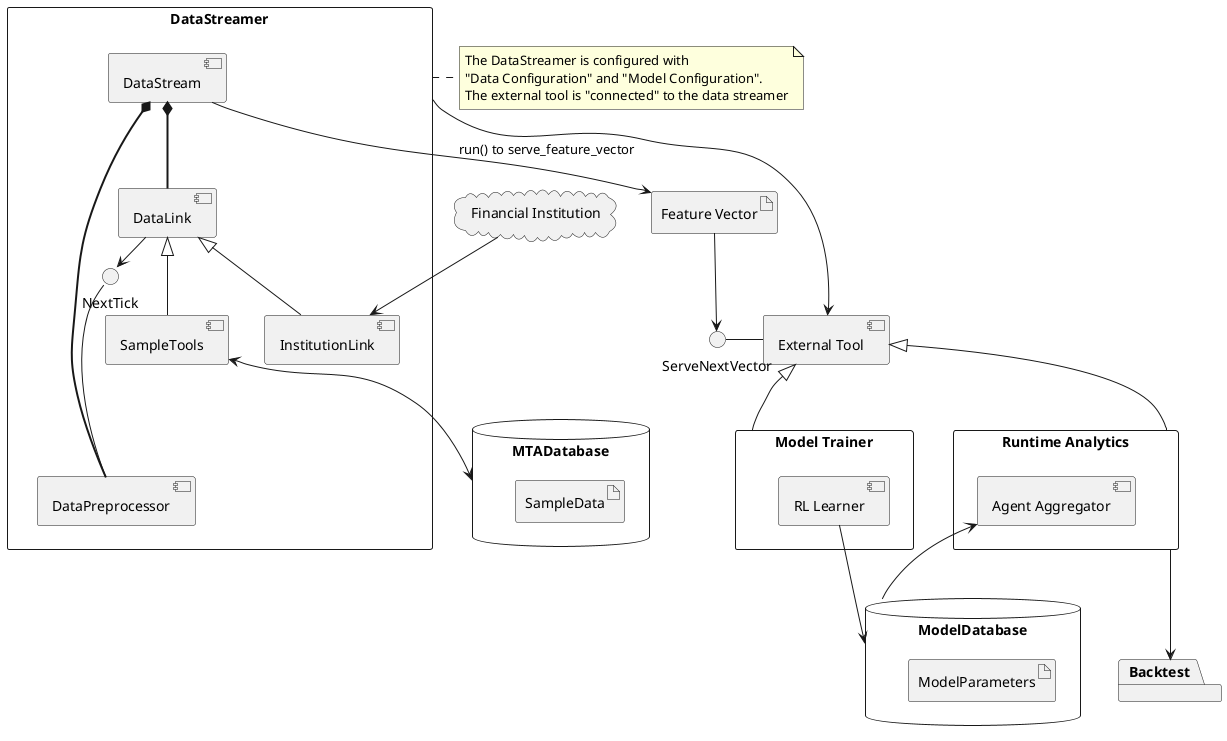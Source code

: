 @startuml
'skinparam linetype ortho
skinparam packageStyle rectangle
top to bottom direction

cloud "Financial Institution" {
}

database MTADatabase  {
    artifact SampleData
}

package DataStreamer  {
    NextTick - [DataPreprocessor]
    [SampleTools]
    [InstitutionLink]
    component DataPreprocessor {
    }
    
    [DataStream]
    DataStream *== [DataPreprocessor]
    DataStream *== [DataLink]

    SampleTools -[hidden]-> [DataPreprocessor]
    InstitutionLink -[hidden]-> [DataPreprocessor]

    [DataLink]
    [InstitutionLink] -up-|> [DataLink]
    [SampleTools] -up-|> [DataLink]
    [DataLink] -> NextTick
}


note right of DataStreamer
    The DataStreamer is configured with
    "Data Configuration" and "Model Configuration".
    The external tool is "connected" to the data streamer
end note

"Financial Institution" --> InstitutionLink
SampleTools <--> MTADatabase

artifact "Feature Vector" as fv
DataStream -down-> fv : "run() to serve_feature_vector"

component "External Tool"

DataStreamer --> "External Tool"

package "Model Trainer" {
    [RL Learner]
}
package "Runtime Analytics" {
    [Agent Aggregator]
}
package Backtest


"Runtime Analytics" -up-|> [External Tool]
"Model Trainer" -up-|> [External Tool]
ServeNextVector - [External Tool]
fv -down-> ServeNextVector

"Runtime Analytics" -down-> Backtest

database ModelDatabase {
    artifact ModelParameters
}
[RL Learner] -down-> ModelDatabase
ModelDatabase -up-> [Agent Aggregator]
@end